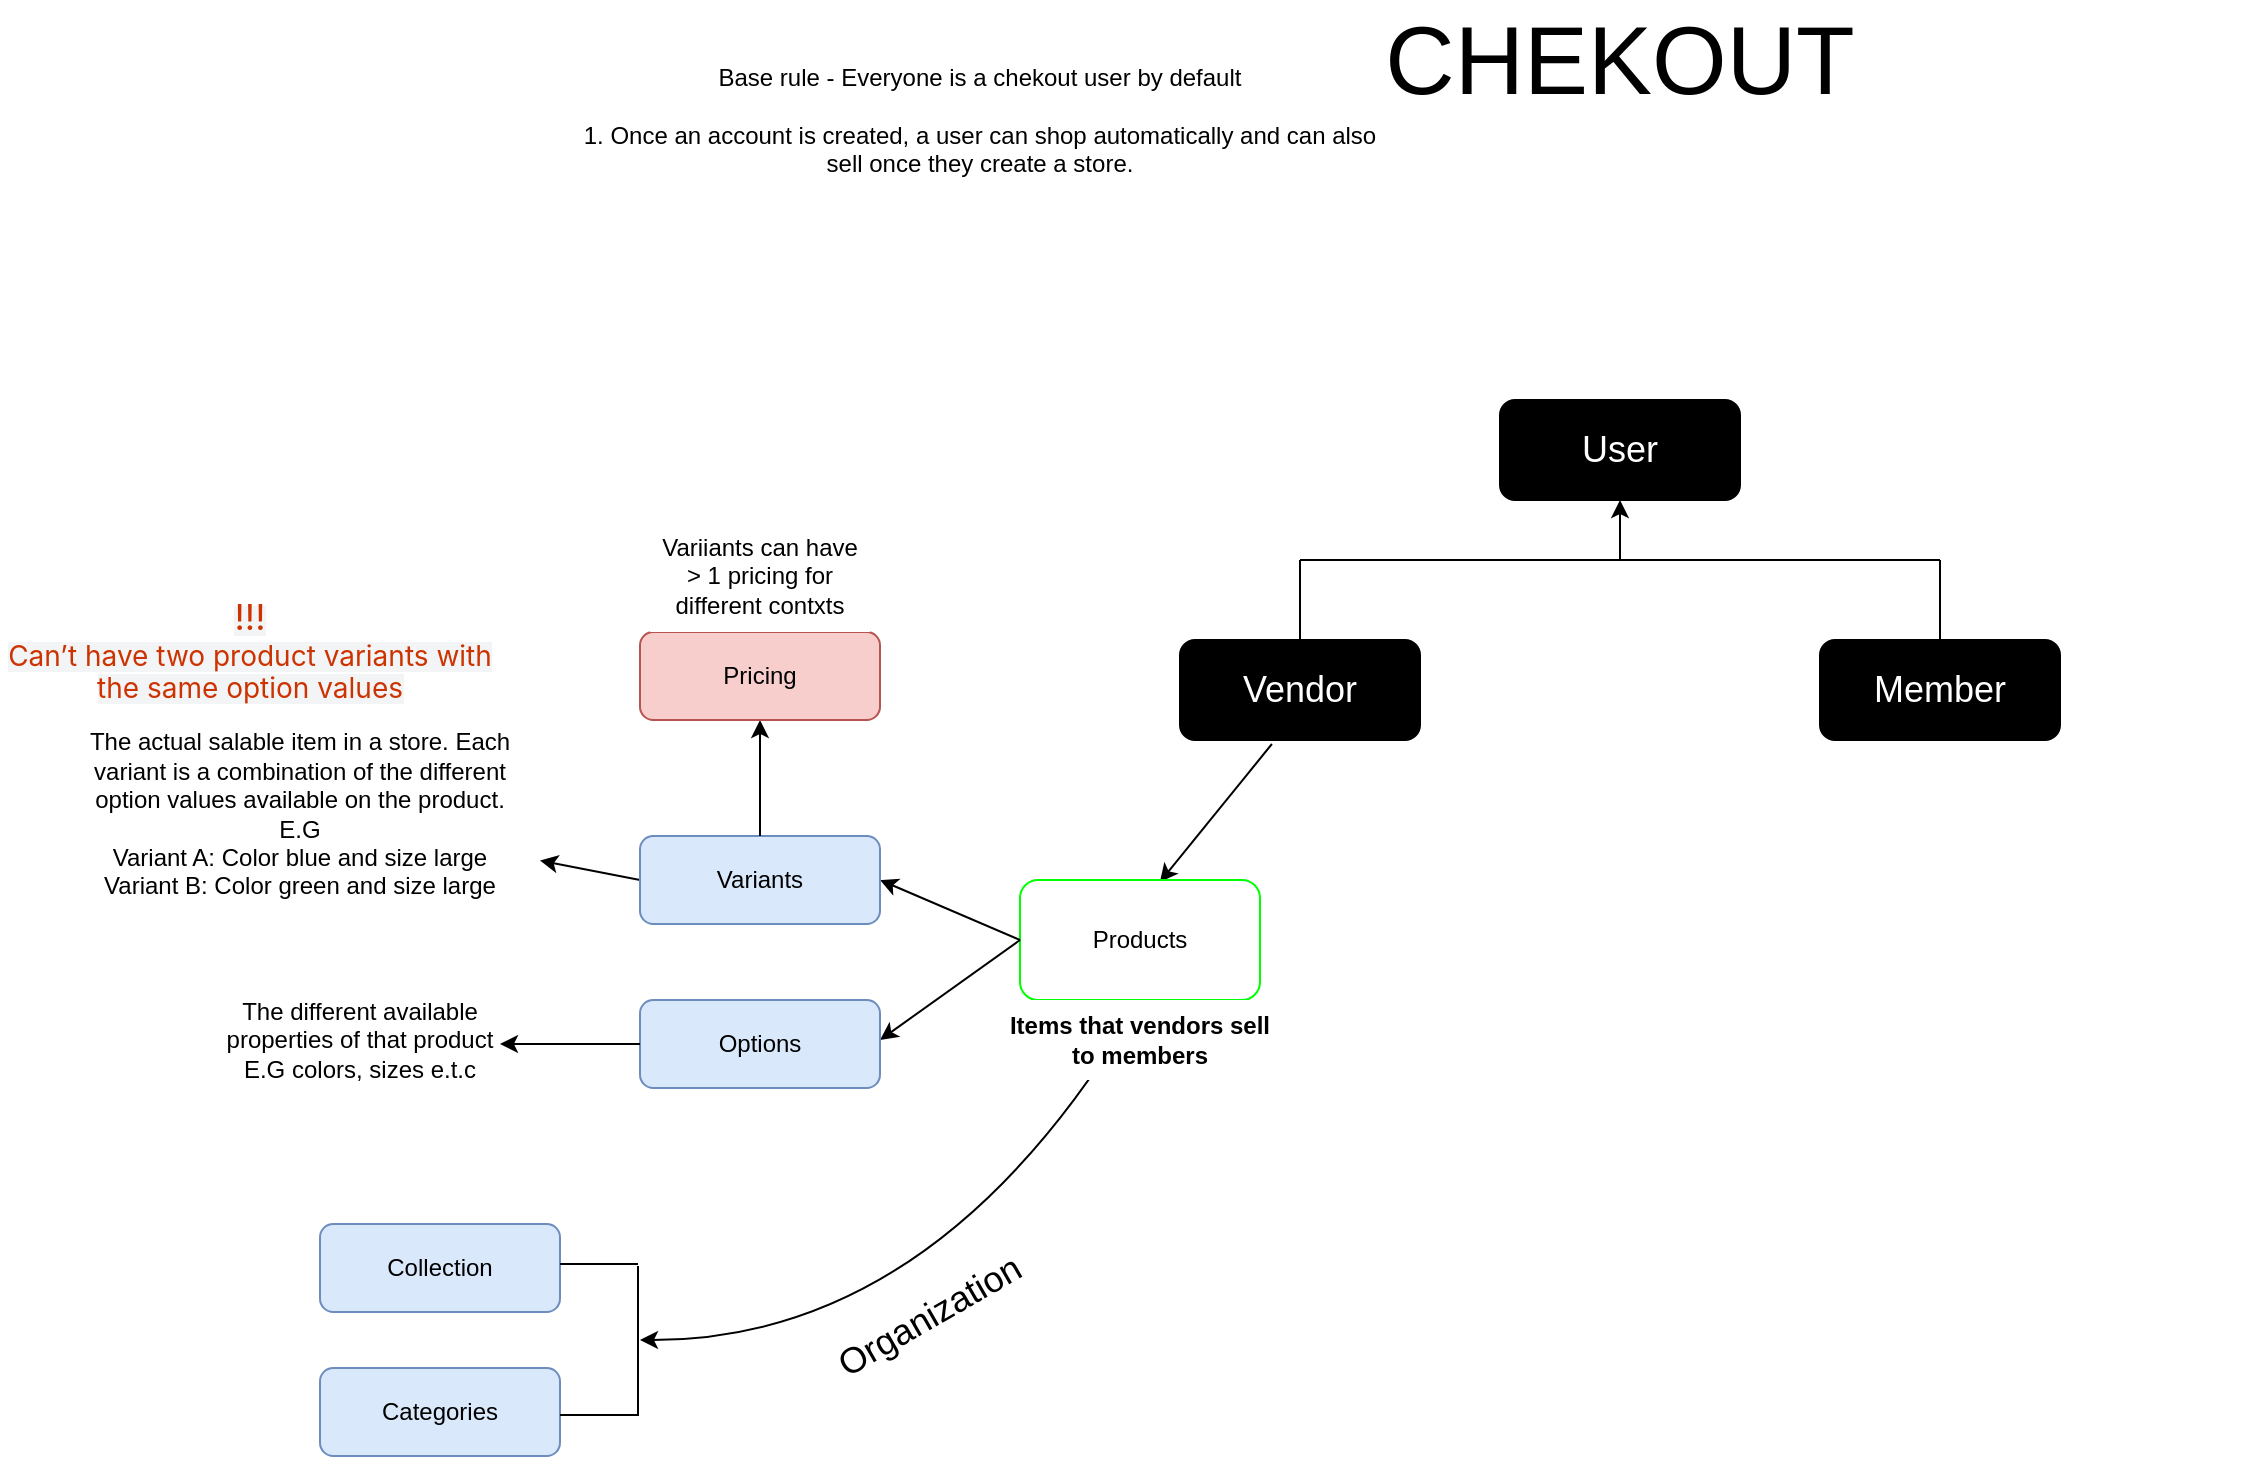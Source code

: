 <mxfile version="21.6.1" type="device">
  <diagram name="Page-1" id="t8xgGoqrkCtgdMlDxNuF">
    <mxGraphModel dx="2283" dy="668" grid="1" gridSize="10" guides="1" tooltips="1" connect="1" arrows="1" fold="1" page="1" pageScale="1" pageWidth="1169" pageHeight="827" math="0" shadow="0">
      <root>
        <mxCell id="0" />
        <mxCell id="1" parent="0" />
        <mxCell id="TKm_yrxiAe0W1Pw61CwB-13" value="" style="endArrow=classic;html=1;rounded=0;exitX=0;exitY=0.5;exitDx=0;exitDy=0;" edge="1" parent="1" source="U9_QPBR2GNPXXxRRiSip-18" target="TKm_yrxiAe0W1Pw61CwB-14">
          <mxGeometry width="50" height="50" relative="1" as="geometry">
            <mxPoint x="135.04" y="425" as="sourcePoint" />
            <mxPoint x="120" y="390" as="targetPoint" />
          </mxGeometry>
        </mxCell>
        <mxCell id="TKm_yrxiAe0W1Pw61CwB-3" value="" style="curved=1;endArrow=classic;html=1;rounded=0;exitX=0.5;exitY=1;exitDx=0;exitDy=0;" edge="1" parent="1" source="U9_QPBR2GNPXXxRRiSip-13">
          <mxGeometry width="50" height="50" relative="1" as="geometry">
            <mxPoint x="190" y="670" as="sourcePoint" />
            <mxPoint x="90" y="670" as="targetPoint" />
            <Array as="points">
              <mxPoint x="240" y="670" />
            </Array>
          </mxGeometry>
        </mxCell>
        <mxCell id="U9_QPBR2GNPXXxRRiSip-1" value="&lt;font style=&quot;font-size: 48px;&quot;&gt;CHEKOUT&lt;/font&gt;" style="text;html=1;strokeColor=none;fillColor=none;align=center;verticalAlign=middle;whiteSpace=wrap;rounded=0;" parent="1" vertex="1">
          <mxGeometry x="270" width="620" height="60" as="geometry" />
        </mxCell>
        <mxCell id="U9_QPBR2GNPXXxRRiSip-2" value="&lt;font color=&quot;#ffffff&quot; style=&quot;font-size: 18px;&quot;&gt;User&lt;/font&gt;" style="rounded=1;whiteSpace=wrap;html=1;fillColor=#000000;" parent="1" vertex="1">
          <mxGeometry x="520" y="200" width="120" height="50" as="geometry" />
        </mxCell>
        <mxCell id="U9_QPBR2GNPXXxRRiSip-4" value="" style="endArrow=classic;html=1;rounded=0;entryX=0.5;entryY=1;entryDx=0;entryDy=0;" parent="1" target="U9_QPBR2GNPXXxRRiSip-2" edge="1">
          <mxGeometry width="50" height="50" relative="1" as="geometry">
            <mxPoint x="580" y="280" as="sourcePoint" />
            <mxPoint x="605" y="290" as="targetPoint" />
          </mxGeometry>
        </mxCell>
        <mxCell id="U9_QPBR2GNPXXxRRiSip-5" value="" style="endArrow=none;html=1;rounded=0;" parent="1" edge="1">
          <mxGeometry width="50" height="50" relative="1" as="geometry">
            <mxPoint x="420" y="280" as="sourcePoint" />
            <mxPoint x="740" y="280" as="targetPoint" />
          </mxGeometry>
        </mxCell>
        <mxCell id="U9_QPBR2GNPXXxRRiSip-6" value="" style="endArrow=none;html=1;rounded=0;" parent="1" edge="1">
          <mxGeometry width="50" height="50" relative="1" as="geometry">
            <mxPoint x="740" y="320" as="sourcePoint" />
            <mxPoint x="740" y="280" as="targetPoint" />
          </mxGeometry>
        </mxCell>
        <mxCell id="U9_QPBR2GNPXXxRRiSip-7" value="" style="endArrow=none;html=1;rounded=0;" parent="1" edge="1">
          <mxGeometry width="50" height="50" relative="1" as="geometry">
            <mxPoint x="420" y="320" as="sourcePoint" />
            <mxPoint x="420" y="280" as="targetPoint" />
          </mxGeometry>
        </mxCell>
        <mxCell id="U9_QPBR2GNPXXxRRiSip-8" value="&lt;font color=&quot;#ffffff&quot; style=&quot;font-size: 18px;&quot;&gt;Member&lt;/font&gt;" style="rounded=1;whiteSpace=wrap;html=1;fillColor=#000000;" parent="1" vertex="1">
          <mxGeometry x="680" y="320" width="120" height="50" as="geometry" />
        </mxCell>
        <mxCell id="U9_QPBR2GNPXXxRRiSip-9" value="&lt;font color=&quot;#ffffff&quot; style=&quot;font-size: 18px;&quot;&gt;Vendor&lt;/font&gt;" style="rounded=1;whiteSpace=wrap;html=1;fillColor=#000000;" parent="1" vertex="1">
          <mxGeometry x="360" y="320" width="120" height="50" as="geometry" />
        </mxCell>
        <mxCell id="U9_QPBR2GNPXXxRRiSip-11" value="Base rule - Everyone is a chekout user by default&lt;br&gt;&lt;br&gt;1. Once an account is created, a user can shop automatically and can also sell once they create a store." style="text;html=1;strokeColor=none;fillColor=none;align=center;verticalAlign=middle;whiteSpace=wrap;rounded=0;" parent="1" vertex="1">
          <mxGeometry x="60" width="400" height="120" as="geometry" />
        </mxCell>
        <mxCell id="U9_QPBR2GNPXXxRRiSip-12" value="" style="endArrow=classic;html=1;rounded=0;exitX=0.383;exitY=1.04;exitDx=0;exitDy=0;exitPerimeter=0;entryX=0.583;entryY=0.017;entryDx=0;entryDy=0;entryPerimeter=0;" parent="1" source="U9_QPBR2GNPXXxRRiSip-9" target="U9_QPBR2GNPXXxRRiSip-13" edge="1">
          <mxGeometry width="50" height="50" relative="1" as="geometry">
            <mxPoint x="450" y="490" as="sourcePoint" />
            <mxPoint x="350" y="450" as="targetPoint" />
          </mxGeometry>
        </mxCell>
        <mxCell id="U9_QPBR2GNPXXxRRiSip-13" value="Products" style="rounded=1;whiteSpace=wrap;html=1;strokeColor=#00FF00;" parent="1" vertex="1">
          <mxGeometry x="280" y="440" width="120" height="60" as="geometry" />
        </mxCell>
        <mxCell id="U9_QPBR2GNPXXxRRiSip-14" value="&lt;b&gt;Items that vendors sell to members&lt;/b&gt;" style="text;html=1;strokeColor=none;fillColor=default;align=center;verticalAlign=middle;whiteSpace=wrap;rounded=0;" parent="1" vertex="1">
          <mxGeometry x="270" y="500" width="140" height="40" as="geometry" />
        </mxCell>
        <mxCell id="U9_QPBR2GNPXXxRRiSip-15" value="" style="endArrow=classic;html=1;rounded=0;exitX=0;exitY=0.5;exitDx=0;exitDy=0;entryX=1;entryY=0.5;entryDx=0;entryDy=0;" parent="1" source="U9_QPBR2GNPXXxRRiSip-13" target="U9_QPBR2GNPXXxRRiSip-18" edge="1">
          <mxGeometry width="50" height="50" relative="1" as="geometry">
            <mxPoint x="150" y="480" as="sourcePoint" />
            <mxPoint x="210" y="440" as="targetPoint" />
          </mxGeometry>
        </mxCell>
        <mxCell id="U9_QPBR2GNPXXxRRiSip-16" value="" style="endArrow=classic;html=1;rounded=0;exitX=0;exitY=0.5;exitDx=0;exitDy=0;entryX=1;entryY=0.455;entryDx=0;entryDy=0;entryPerimeter=0;" parent="1" source="U9_QPBR2GNPXXxRRiSip-13" target="U9_QPBR2GNPXXxRRiSip-19" edge="1">
          <mxGeometry width="50" height="50" relative="1" as="geometry">
            <mxPoint x="290" y="480" as="sourcePoint" />
            <mxPoint x="210" y="520" as="targetPoint" />
          </mxGeometry>
        </mxCell>
        <mxCell id="U9_QPBR2GNPXXxRRiSip-18" value="Variants" style="rounded=1;whiteSpace=wrap;html=1;fillColor=#dae8fc;strokeColor=#6c8ebf;" parent="1" vertex="1">
          <mxGeometry x="90" y="418" width="120" height="44" as="geometry" />
        </mxCell>
        <mxCell id="U9_QPBR2GNPXXxRRiSip-19" value="Options" style="rounded=1;whiteSpace=wrap;html=1;fillColor=#dae8fc;strokeColor=#6c8ebf;" parent="1" vertex="1">
          <mxGeometry x="90" y="500" width="120" height="44" as="geometry" />
        </mxCell>
        <mxCell id="U9_QPBR2GNPXXxRRiSip-21" value="The different available properties of that product&lt;br&gt;E.G&amp;nbsp;colors, sizes e.t.c" style="text;html=1;strokeColor=none;fillColor=default;align=center;verticalAlign=middle;whiteSpace=wrap;rounded=0;" parent="1" vertex="1">
          <mxGeometry x="-120" y="484" width="140" height="72" as="geometry" />
        </mxCell>
        <mxCell id="U9_QPBR2GNPXXxRRiSip-24" value="" style="endArrow=classic;html=1;rounded=0;exitX=0;exitY=0.5;exitDx=0;exitDy=0;" parent="1" source="U9_QPBR2GNPXXxRRiSip-19" edge="1">
          <mxGeometry width="50" height="50" relative="1" as="geometry">
            <mxPoint x="80" y="471" as="sourcePoint" />
            <mxPoint x="20" y="522" as="targetPoint" />
          </mxGeometry>
        </mxCell>
        <mxCell id="TKm_yrxiAe0W1Pw61CwB-4" value="&lt;font style=&quot;font-size: 18px;&quot;&gt;Organization&lt;/font&gt;" style="text;html=1;strokeColor=none;fillColor=none;align=center;verticalAlign=middle;whiteSpace=wrap;rounded=0;rotation=-30;" vertex="1" parent="1">
          <mxGeometry x="170" y="638" width="130" height="40" as="geometry" />
        </mxCell>
        <mxCell id="TKm_yrxiAe0W1Pw61CwB-7" value="Categories" style="rounded=1;whiteSpace=wrap;html=1;fillColor=#dae8fc;strokeColor=#6c8ebf;" vertex="1" parent="1">
          <mxGeometry x="-70" y="684" width="120" height="44" as="geometry" />
        </mxCell>
        <mxCell id="TKm_yrxiAe0W1Pw61CwB-8" value="Collection" style="rounded=1;whiteSpace=wrap;html=1;fillColor=#dae8fc;strokeColor=#6c8ebf;" vertex="1" parent="1">
          <mxGeometry x="-70" y="612" width="120" height="44" as="geometry" />
        </mxCell>
        <mxCell id="TKm_yrxiAe0W1Pw61CwB-9" value="" style="endArrow=none;html=1;rounded=0;" edge="1" parent="1">
          <mxGeometry width="50" height="50" relative="1" as="geometry">
            <mxPoint x="89" y="708" as="sourcePoint" />
            <mxPoint x="89" y="633" as="targetPoint" />
          </mxGeometry>
        </mxCell>
        <mxCell id="TKm_yrxiAe0W1Pw61CwB-10" value="" style="endArrow=none;html=1;rounded=0;" edge="1" parent="1">
          <mxGeometry width="50" height="50" relative="1" as="geometry">
            <mxPoint x="50" y="632" as="sourcePoint" />
            <mxPoint x="89" y="632" as="targetPoint" />
          </mxGeometry>
        </mxCell>
        <mxCell id="TKm_yrxiAe0W1Pw61CwB-11" value="" style="endArrow=none;html=1;rounded=0;" edge="1" parent="1">
          <mxGeometry width="50" height="50" relative="1" as="geometry">
            <mxPoint x="50" y="707.5" as="sourcePoint" />
            <mxPoint x="89" y="707.5" as="targetPoint" />
          </mxGeometry>
        </mxCell>
        <mxCell id="TKm_yrxiAe0W1Pw61CwB-14" value="&lt;span style=&quot;font-style: normal; font-variant-ligatures: normal; font-variant-caps: normal; font-weight: 400; letter-spacing: normal; orphans: 2; text-align: start; text-indent: 0px; text-transform: none; widows: 2; word-spacing: 0px; -webkit-text-stroke-width: 0px; background-color: rgb(255, 255, 255); text-decoration-thickness: initial; text-decoration-style: initial; text-decoration-color: initial; float: none; display: inline !important;&quot;&gt;&lt;font style=&quot;&quot;&gt;The actual salable item in a store. Each variant is a combination of the different option values available on the product.&lt;br&gt;E.G&lt;br&gt;&lt;font style=&quot;font-size: 12px;&quot;&gt;Variant A: Color blue and size &lt;/font&gt;&lt;font style=&quot;font-size: 12px;&quot;&gt;large&lt;br&gt;&lt;/font&gt;Variant B: Color green and size large&lt;span style=&quot;color: rgb(75, 85, 99);&quot;&gt;&lt;font style=&quot;font-size: 12px;&quot;&gt;&lt;br&gt;&lt;/font&gt;&lt;/span&gt;&lt;/font&gt;&lt;/span&gt;" style="text;html=1;strokeColor=none;fillColor=default;align=center;verticalAlign=middle;whiteSpace=wrap;rounded=0;" vertex="1" parent="1">
          <mxGeometry x="-200" y="352" width="240" height="110" as="geometry" />
        </mxCell>
        <mxCell id="TKm_yrxiAe0W1Pw61CwB-15" value="&lt;span style=&quot;font-family: Inter, Inter, BlinkMacSystemFont, -apple-system, &amp;quot;Segoe UI&amp;quot;, Roboto, Oxygen, Ubuntu, Cantarell, &amp;quot;Fira Sans&amp;quot;, &amp;quot;Droid Sans&amp;quot;, &amp;quot;Helvetica Neue&amp;quot;, Helvetica, Arial, sans-serif; font-style: normal; font-variant-ligatures: normal; font-variant-caps: normal; font-weight: 400; letter-spacing: normal; orphans: 2; text-align: start; text-indent: 0px; text-transform: none; widows: 2; word-spacing: 0px; -webkit-text-stroke-width: 0px; background-color: rgb(243, 244, 246); text-decoration-thickness: initial; text-decoration-style: initial; text-decoration-color: initial; float: none; display: inline !important;&quot;&gt;&lt;font style=&quot;&quot; color=&quot;#cc3300&quot;&gt;&lt;font style=&quot;font-size: 18px;&quot;&gt;!!!&lt;/font&gt;&lt;br&gt;&lt;span style=&quot;font-size: 14px;&quot;&gt;Can’t have two product variants with the same option values&lt;/span&gt;&lt;/font&gt;&lt;/span&gt;" style="text;html=1;strokeColor=none;fillColor=none;align=center;verticalAlign=middle;whiteSpace=wrap;rounded=0;" vertex="1" parent="1">
          <mxGeometry x="-230" y="290" width="250" height="70" as="geometry" />
        </mxCell>
        <mxCell id="TKm_yrxiAe0W1Pw61CwB-16" value="" style="endArrow=classic;html=1;rounded=0;exitX=0.5;exitY=0;exitDx=0;exitDy=0;entryX=0.5;entryY=1;entryDx=0;entryDy=0;" edge="1" parent="1" source="U9_QPBR2GNPXXxRRiSip-18" target="TKm_yrxiAe0W1Pw61CwB-17">
          <mxGeometry width="50" height="50" relative="1" as="geometry">
            <mxPoint x="70" y="370" as="sourcePoint" />
            <mxPoint x="150" y="360" as="targetPoint" />
          </mxGeometry>
        </mxCell>
        <mxCell id="TKm_yrxiAe0W1Pw61CwB-17" value="Pricing" style="rounded=1;whiteSpace=wrap;html=1;fillColor=#f8cecc;strokeColor=#b85450;" vertex="1" parent="1">
          <mxGeometry x="90" y="316" width="120" height="44" as="geometry" />
        </mxCell>
        <mxCell id="TKm_yrxiAe0W1Pw61CwB-18" value="Variiants can have &amp;gt; 1 pricing for different contxts" style="text;html=1;strokeColor=none;fillColor=default;align=center;verticalAlign=middle;whiteSpace=wrap;rounded=0;" vertex="1" parent="1">
          <mxGeometry x="95" y="260" width="110" height="56" as="geometry" />
        </mxCell>
      </root>
    </mxGraphModel>
  </diagram>
</mxfile>
